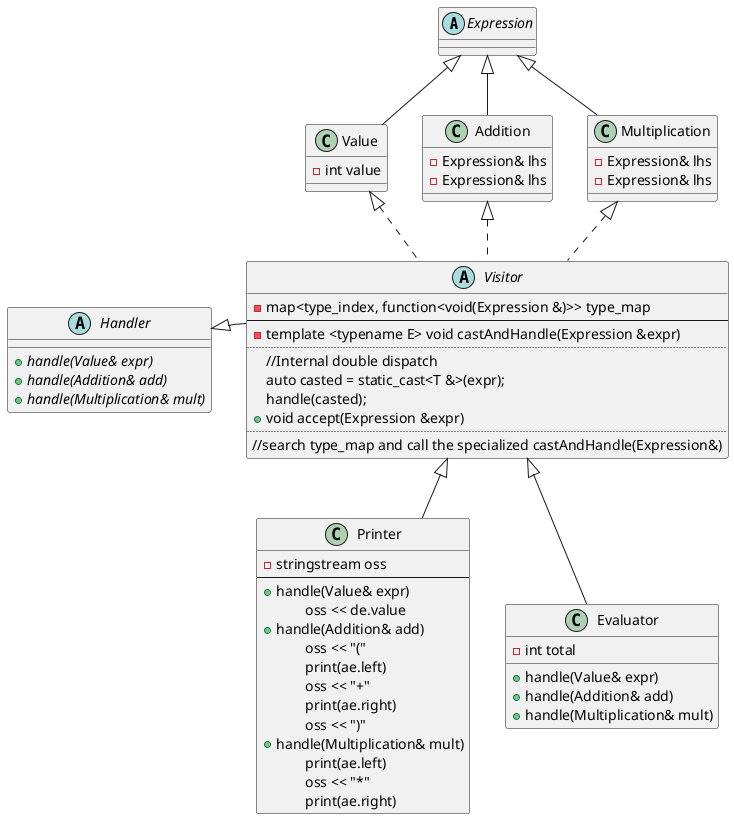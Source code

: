 @startuml

abstract class Expression {
}
class Value {
-int value
}
class Addition {
-Expression& lhs
-Expression& lhs
}
class Multiplication {
-Expression& lhs
-Expression& lhs
}
Expression <|-- Value
Expression <|-- Addition
Expression <|-- Multiplication

together {
abstract class Handler {
+ {abstract} handle(Value& expr)
+ {abstract} handle(Addition& add)
+ {abstract} handle(Multiplication& mult)
}

abstract class Visitor {
- map<type_index, function<void(Expression &)>> type_map
--
- template <typename E> void castAndHandle(Expression &expr)
..
//Internal double dispatch
auto casted = static_cast<T &>(expr);
handle(casted);
+ void accept(Expression &expr)
..
//search type_map and call the specialized castAndHandle(Expression&)
}
}

class Printer {
-stringstream oss
--
+ handle(Value& expr)
\toss << de.value
+ handle(Addition& add)
\toss << "("
\tprint(ae.left)
\toss << "+"
\tprint(ae.right)
\toss << ")"
+ handle(Multiplication& mult)
\tprint(ae.left)
\toss << "*"
\tprint(ae.right)
}

class Evaluator {
-int total
+ handle(Value& expr)
+ handle(Addition& add)
+ handle(Multiplication& mult)
}

Visitor -[hidden] Handler
Handler <|-- Visitor
Visitor <|-- Printer
Visitor <|-- Evaluator

Multiplication <|.. Visitor
Addition <|.. Visitor
Value <|.. Visitor
	
@enduml